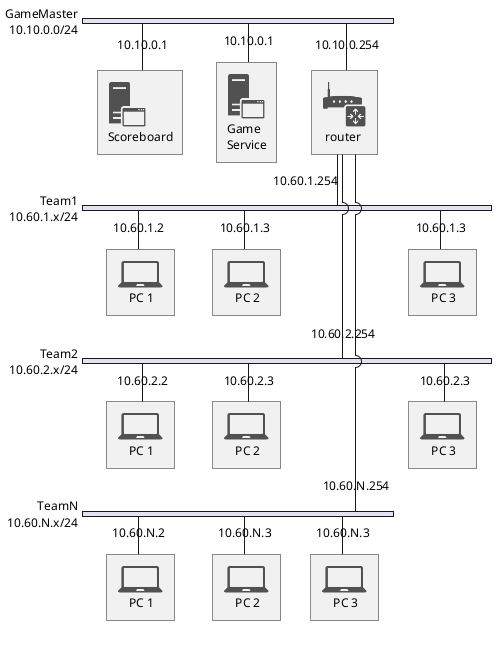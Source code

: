@startuml network

!include <office/Servers/application_server>
!include <office/Servers/database_server>
!include <office/Devices/router>
!include <office/Devices/device_laptop>

' Center the text
skinparam defaultFontSize 12

nwdiag {
    network GameMaster {
        address = "10.10.0.0/24"
        scoreboard [address = "10.10.0.1", description = "<$application_server>\nScoreboard"];
        game_service [address = "10.10.0.1", description = "<$application_server>\nGame\nService"];
        
        router [address = "10.10.0.254", description = "<$router>\n Router"];
    }
    network Team1 {
        address = "10.60.1.x/24"
        computer1_1 [address = "10.60.1.2", description = "<$device_laptop>\n    PC 1"];
        computer1_2 [address = "10.60.1.3", description = "<$device_laptop>\n    PC 2"];
        computer1_3 [address = "10.60.1.3", description = "<$device_laptop>\n    PC 3"];
        router [address = "10.60.1.254", description = "<$router>\n router"];
    }
    network Team2 {
        address = "10.60.2.x/24"
        computer2_1 [address = "10.60.2.2", description = "<$device_laptop>\n    PC 1"];
        computer2_2 [address = "10.60.2.3", description = "<$device_laptop>\n    PC 2"];
        computer2_3 [address = "10.60.2.3", description = "<$device_laptop>\n    PC 3"];
        router [address = "10.60.2.254", description = "<$router>\n router"];
    }
    network TeamN {
        address = "10.60.N.x/24"
        computerN_1 [address = "10.60.N.2", description = "<$device_laptop>\n    PC 1"];
        computerN_2 [address = "10.60.N.3", description = "<$device_laptop>\n    PC 2"];
        computerN_3 [address = "10.60.N.3", description = "<$device_laptop>\n    PC 3"];
        router [address = "10.60.N.254", description = "<$router>\n router"];
    }
}

@enduml
